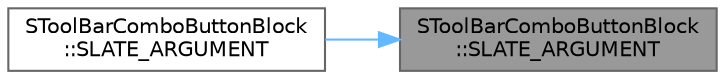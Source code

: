 digraph "SToolBarComboButtonBlock::SLATE_ARGUMENT"
{
 // INTERACTIVE_SVG=YES
 // LATEX_PDF_SIZE
  bgcolor="transparent";
  edge [fontname=Helvetica,fontsize=10,labelfontname=Helvetica,labelfontsize=10];
  node [fontname=Helvetica,fontsize=10,shape=box,height=0.2,width=0.4];
  rankdir="RL";
  Node1 [id="Node000001",label="SToolBarComboButtonBlock\l::SLATE_ARGUMENT",height=0.2,width=0.4,color="gray40", fillcolor="grey60", style="filled", fontcolor="black",tooltip="Controls the visibility of the blocks label."];
  Node1 -> Node2 [id="edge1_Node000001_Node000002",dir="back",color="steelblue1",style="solid",tooltip=" "];
  Node2 [id="Node000002",label="SToolBarComboButtonBlock\l::SLATE_ARGUMENT",height=0.2,width=0.4,color="grey40", fillcolor="white", style="filled",URL="$d3/d99/classSToolBarComboButtonBlock.html#a58f37580d23b5f70dfbc842d1ba95580",tooltip="Whether this toolbar should always use small icons, regardless of the current settings."];
}
